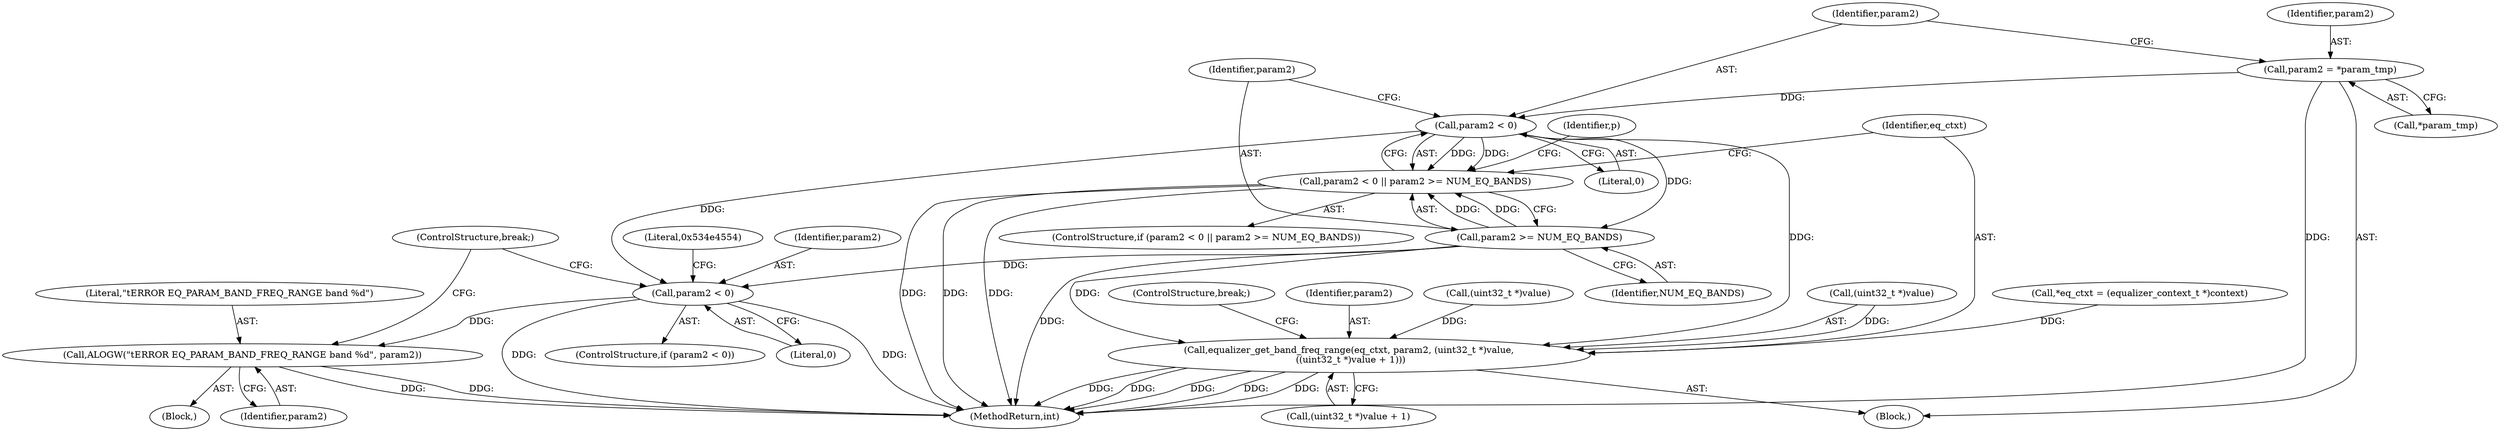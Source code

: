 digraph "0_Android_d72ea85c78a1a68bf99fd5804ad9784b4102fe57@pointer" {
"1000446" [label="(Call,param2 = *param_tmp)"];
"1000452" [label="(Call,param2 < 0)"];
"1000451" [label="(Call,param2 < 0 || param2 >= NUM_EQ_BANDS)"];
"1000455" [label="(Call,param2 >= NUM_EQ_BANDS)"];
"1000466" [label="(Call,param2 < 0)"];
"1000473" [label="(Call,ALOGW(\"\tERROR EQ_PARAM_BAND_FREQ_RANGE band %d\", param2))"];
"1000477" [label="(Call,equalizer_get_band_freq_range(eq_ctxt, param2, (uint32_t *)value,\n ((uint32_t *)value + 1)))"];
"1000446" [label="(Call,param2 = *param_tmp)"];
"1000469" [label="(Block,)"];
"1000455" [label="(Call,param2 >= NUM_EQ_BANDS)"];
"1000467" [label="(Identifier,param2)"];
"1000318" [label="(Block,)"];
"1000451" [label="(Call,param2 < 0 || param2 >= NUM_EQ_BANDS)"];
"1000476" [label="(ControlStructure,break;)"];
"1000457" [label="(Identifier,NUM_EQ_BANDS)"];
"1000456" [label="(Identifier,param2)"];
"1000480" [label="(Call,(uint32_t *)value)"];
"1000473" [label="(Call,ALOGW(\"\tERROR EQ_PARAM_BAND_FREQ_RANGE band %d\", param2))"];
"1000478" [label="(Identifier,eq_ctxt)"];
"1000477" [label="(Call,equalizer_get_band_freq_range(eq_ctxt, param2, (uint32_t *)value,\n ((uint32_t *)value + 1)))"];
"1000474" [label="(Literal,\"\tERROR EQ_PARAM_BAND_FREQ_RANGE band %d\")"];
"1000454" [label="(Literal,0)"];
"1000465" [label="(ControlStructure,if (param2 < 0))"];
"1000452" [label="(Call,param2 < 0)"];
"1000651" [label="(MethodReturn,int)"];
"1000468" [label="(Literal,0)"];
"1000450" [label="(ControlStructure,if (param2 < 0 || param2 >= NUM_EQ_BANDS))"];
"1000106" [label="(Call,*eq_ctxt = (equalizer_context_t *)context)"];
"1000447" [label="(Identifier,param2)"];
"1000466" [label="(Call,param2 < 0)"];
"1000453" [label="(Identifier,param2)"];
"1000471" [label="(Literal,0x534e4554)"];
"1000488" [label="(ControlStructure,break;)"];
"1000461" [label="(Identifier,p)"];
"1000475" [label="(Identifier,param2)"];
"1000479" [label="(Identifier,param2)"];
"1000484" [label="(Call,(uint32_t *)value)"];
"1000483" [label="(Call,(uint32_t *)value + 1)"];
"1000448" [label="(Call,*param_tmp)"];
"1000446" -> "1000318"  [label="AST: "];
"1000446" -> "1000448"  [label="CFG: "];
"1000447" -> "1000446"  [label="AST: "];
"1000448" -> "1000446"  [label="AST: "];
"1000453" -> "1000446"  [label="CFG: "];
"1000446" -> "1000651"  [label="DDG: "];
"1000446" -> "1000452"  [label="DDG: "];
"1000452" -> "1000451"  [label="AST: "];
"1000452" -> "1000454"  [label="CFG: "];
"1000453" -> "1000452"  [label="AST: "];
"1000454" -> "1000452"  [label="AST: "];
"1000456" -> "1000452"  [label="CFG: "];
"1000451" -> "1000452"  [label="CFG: "];
"1000452" -> "1000451"  [label="DDG: "];
"1000452" -> "1000451"  [label="DDG: "];
"1000452" -> "1000455"  [label="DDG: "];
"1000452" -> "1000466"  [label="DDG: "];
"1000452" -> "1000477"  [label="DDG: "];
"1000451" -> "1000450"  [label="AST: "];
"1000451" -> "1000455"  [label="CFG: "];
"1000455" -> "1000451"  [label="AST: "];
"1000461" -> "1000451"  [label="CFG: "];
"1000478" -> "1000451"  [label="CFG: "];
"1000451" -> "1000651"  [label="DDG: "];
"1000451" -> "1000651"  [label="DDG: "];
"1000451" -> "1000651"  [label="DDG: "];
"1000455" -> "1000451"  [label="DDG: "];
"1000455" -> "1000451"  [label="DDG: "];
"1000455" -> "1000457"  [label="CFG: "];
"1000456" -> "1000455"  [label="AST: "];
"1000457" -> "1000455"  [label="AST: "];
"1000455" -> "1000651"  [label="DDG: "];
"1000455" -> "1000466"  [label="DDG: "];
"1000455" -> "1000477"  [label="DDG: "];
"1000466" -> "1000465"  [label="AST: "];
"1000466" -> "1000468"  [label="CFG: "];
"1000467" -> "1000466"  [label="AST: "];
"1000468" -> "1000466"  [label="AST: "];
"1000471" -> "1000466"  [label="CFG: "];
"1000476" -> "1000466"  [label="CFG: "];
"1000466" -> "1000651"  [label="DDG: "];
"1000466" -> "1000651"  [label="DDG: "];
"1000466" -> "1000473"  [label="DDG: "];
"1000473" -> "1000469"  [label="AST: "];
"1000473" -> "1000475"  [label="CFG: "];
"1000474" -> "1000473"  [label="AST: "];
"1000475" -> "1000473"  [label="AST: "];
"1000476" -> "1000473"  [label="CFG: "];
"1000473" -> "1000651"  [label="DDG: "];
"1000473" -> "1000651"  [label="DDG: "];
"1000477" -> "1000318"  [label="AST: "];
"1000477" -> "1000483"  [label="CFG: "];
"1000478" -> "1000477"  [label="AST: "];
"1000479" -> "1000477"  [label="AST: "];
"1000480" -> "1000477"  [label="AST: "];
"1000483" -> "1000477"  [label="AST: "];
"1000488" -> "1000477"  [label="CFG: "];
"1000477" -> "1000651"  [label="DDG: "];
"1000477" -> "1000651"  [label="DDG: "];
"1000477" -> "1000651"  [label="DDG: "];
"1000477" -> "1000651"  [label="DDG: "];
"1000477" -> "1000651"  [label="DDG: "];
"1000106" -> "1000477"  [label="DDG: "];
"1000480" -> "1000477"  [label="DDG: "];
"1000484" -> "1000477"  [label="DDG: "];
}
